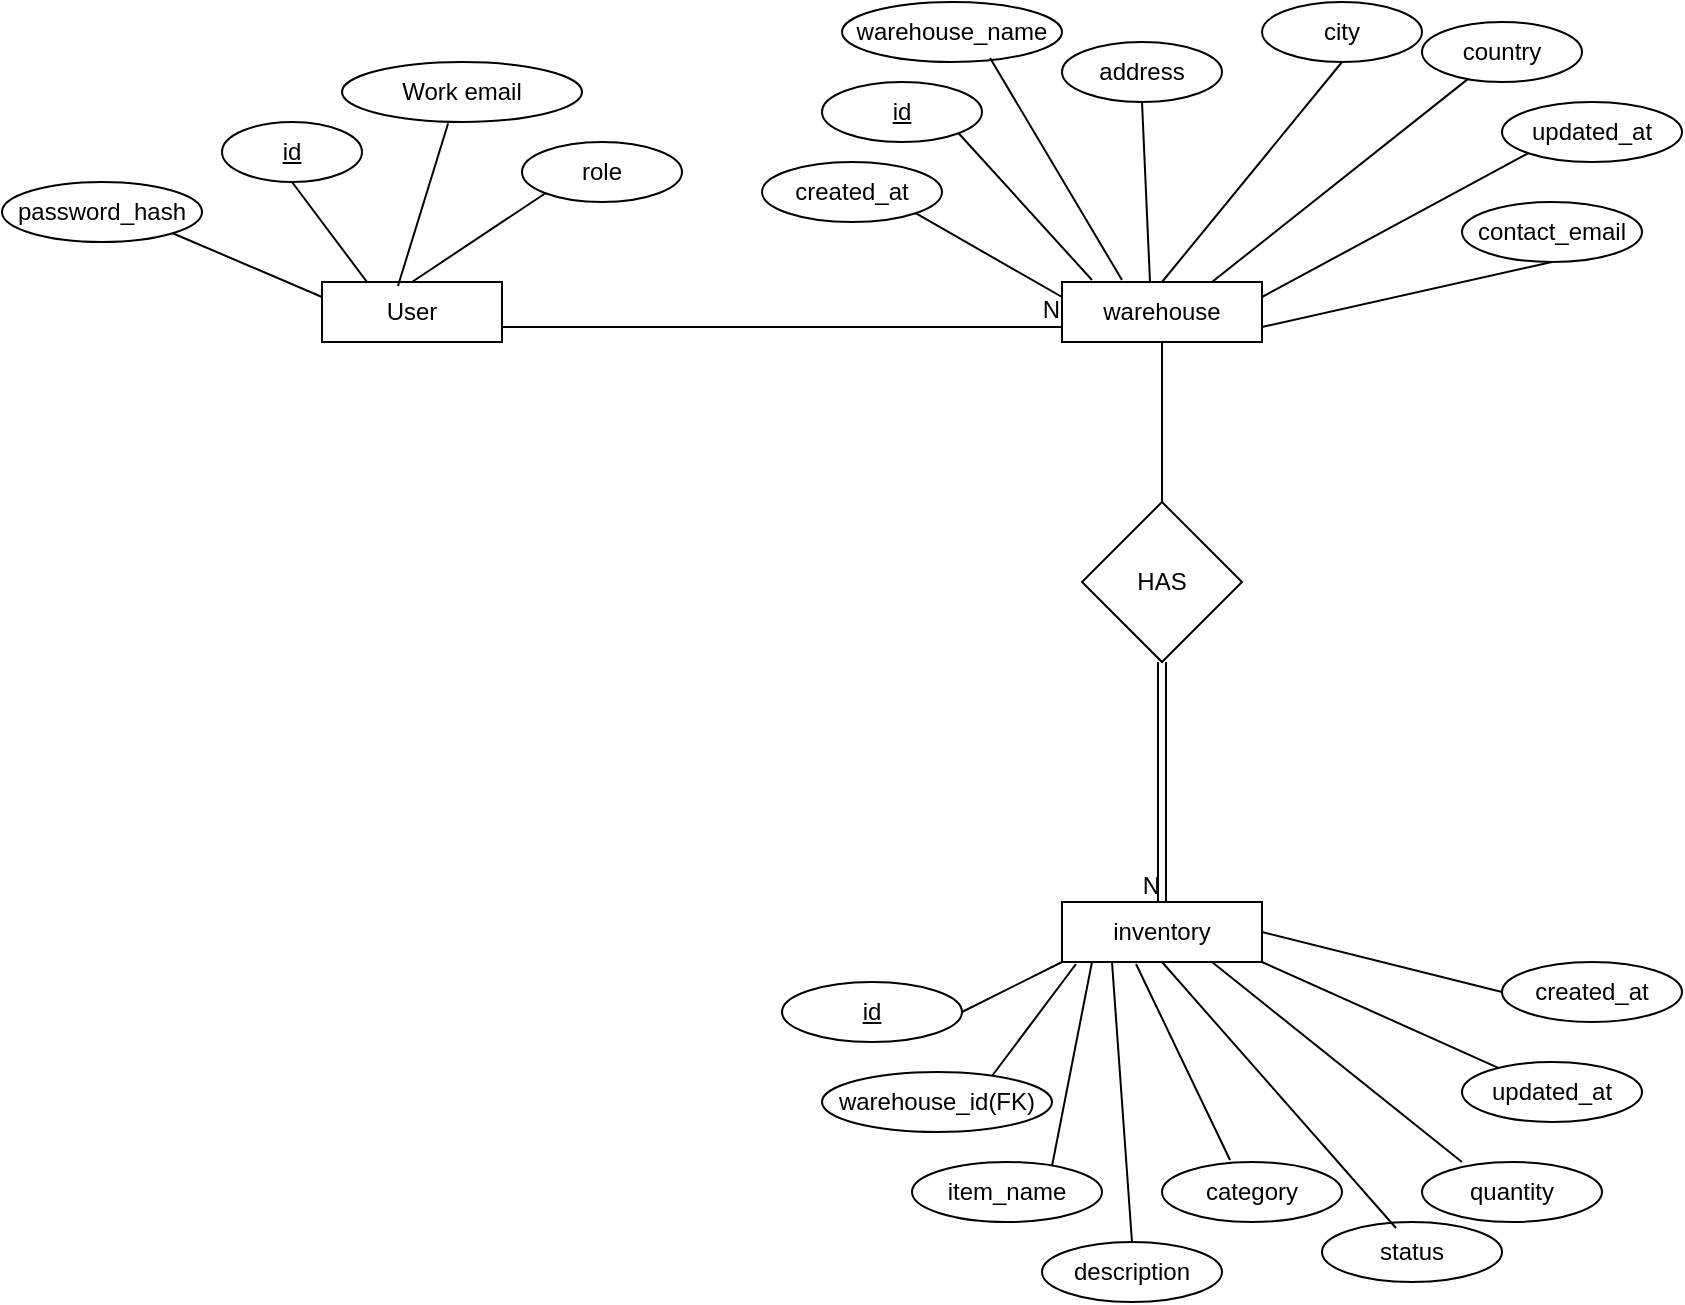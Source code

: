 <mxfile version="26.2.13">
  <diagram name="Page-1" id="QkoC3ZCWYQyTAq8dzKno">
    <mxGraphModel dx="2440" dy="972" grid="1" gridSize="10" guides="1" tooltips="1" connect="1" arrows="1" fold="1" page="1" pageScale="1" pageWidth="850" pageHeight="1100" math="0" shadow="0">
      <root>
        <mxCell id="0" />
        <mxCell id="1" parent="0" />
        <mxCell id="AbgDAxMGqx9XLMRd6471-1" value="User" style="rounded=0;whiteSpace=wrap;html=1;" vertex="1" parent="1">
          <mxGeometry x="-265" y="420" width="90" height="30" as="geometry" />
        </mxCell>
        <mxCell id="AbgDAxMGqx9XLMRd6471-2" value="&lt;u&gt;id&lt;/u&gt;" style="ellipse;whiteSpace=wrap;html=1;" vertex="1" parent="1">
          <mxGeometry x="-315" y="340" width="70" height="30" as="geometry" />
        </mxCell>
        <mxCell id="AbgDAxMGqx9XLMRd6471-3" value="Work email" style="ellipse;whiteSpace=wrap;html=1;" vertex="1" parent="1">
          <mxGeometry x="-255" y="310" width="120" height="30" as="geometry" />
        </mxCell>
        <mxCell id="AbgDAxMGqx9XLMRd6471-4" value="" style="endArrow=none;html=1;rounded=0;entryX=0.442;entryY=1.025;entryDx=0;entryDy=0;entryPerimeter=0;exitX=0.422;exitY=0.067;exitDx=0;exitDy=0;exitPerimeter=0;" edge="1" parent="1" source="AbgDAxMGqx9XLMRd6471-1" target="AbgDAxMGqx9XLMRd6471-3">
          <mxGeometry width="50" height="50" relative="1" as="geometry">
            <mxPoint x="-172" y="370" as="sourcePoint" />
            <mxPoint x="365" y="530" as="targetPoint" />
          </mxGeometry>
        </mxCell>
        <mxCell id="AbgDAxMGqx9XLMRd6471-5" value="" style="endArrow=none;html=1;rounded=0;entryX=0.5;entryY=1;entryDx=0;entryDy=0;exitX=0.25;exitY=0;exitDx=0;exitDy=0;" edge="1" parent="1" source="AbgDAxMGqx9XLMRd6471-1" target="AbgDAxMGqx9XLMRd6471-2">
          <mxGeometry width="50" height="50" relative="1" as="geometry">
            <mxPoint x="55" y="480" as="sourcePoint" />
            <mxPoint x="105" y="430" as="targetPoint" />
          </mxGeometry>
        </mxCell>
        <mxCell id="AbgDAxMGqx9XLMRd6471-6" value="role" style="ellipse;whiteSpace=wrap;html=1;" vertex="1" parent="1">
          <mxGeometry x="-165" y="350" width="80" height="30" as="geometry" />
        </mxCell>
        <mxCell id="AbgDAxMGqx9XLMRd6471-7" value="" style="endArrow=none;html=1;rounded=0;exitX=0.5;exitY=0;exitDx=0;exitDy=0;entryX=0;entryY=1;entryDx=0;entryDy=0;" edge="1" parent="1" source="AbgDAxMGqx9XLMRd6471-1" target="AbgDAxMGqx9XLMRd6471-6">
          <mxGeometry width="50" height="50" relative="1" as="geometry">
            <mxPoint x="-145" y="368" as="sourcePoint" />
            <mxPoint x="-75" y="340" as="targetPoint" />
          </mxGeometry>
        </mxCell>
        <mxCell id="AbgDAxMGqx9XLMRd6471-8" value="password_hash" style="ellipse;whiteSpace=wrap;html=1;" vertex="1" parent="1">
          <mxGeometry x="-425" y="370" width="100" height="30" as="geometry" />
        </mxCell>
        <mxCell id="AbgDAxMGqx9XLMRd6471-9" value="" style="endArrow=none;html=1;rounded=0;entryX=1;entryY=1;entryDx=0;entryDy=0;exitX=0;exitY=0.25;exitDx=0;exitDy=0;" edge="1" parent="1" source="AbgDAxMGqx9XLMRd6471-1" target="AbgDAxMGqx9XLMRd6471-8">
          <mxGeometry width="50" height="50" relative="1" as="geometry">
            <mxPoint x="-25" y="480" as="sourcePoint" />
            <mxPoint x="25" y="430" as="targetPoint" />
          </mxGeometry>
        </mxCell>
        <mxCell id="AbgDAxMGqx9XLMRd6471-10" value="warehouse" style="rounded=0;whiteSpace=wrap;html=1;" vertex="1" parent="1">
          <mxGeometry x="105" y="420" width="100" height="30" as="geometry" />
        </mxCell>
        <mxCell id="AbgDAxMGqx9XLMRd6471-13" value="inventory" style="rounded=0;whiteSpace=wrap;html=1;" vertex="1" parent="1">
          <mxGeometry x="105" y="730" width="100" height="30" as="geometry" />
        </mxCell>
        <mxCell id="AbgDAxMGqx9XLMRd6471-16" value="&lt;u&gt;id&lt;/u&gt;" style="ellipse;whiteSpace=wrap;html=1;" vertex="1" parent="1">
          <mxGeometry x="-15" y="320" width="80" height="30" as="geometry" />
        </mxCell>
        <mxCell id="AbgDAxMGqx9XLMRd6471-17" value="&lt;u&gt;id&lt;/u&gt;" style="ellipse;whiteSpace=wrap;html=1;" vertex="1" parent="1">
          <mxGeometry x="-35" y="770" width="90" height="30" as="geometry" />
        </mxCell>
        <mxCell id="AbgDAxMGqx9XLMRd6471-18" value="country" style="ellipse;whiteSpace=wrap;html=1;" vertex="1" parent="1">
          <mxGeometry x="285" y="290" width="80" height="30" as="geometry" />
        </mxCell>
        <mxCell id="AbgDAxMGqx9XLMRd6471-19" value="city" style="ellipse;whiteSpace=wrap;html=1;" vertex="1" parent="1">
          <mxGeometry x="205" y="280" width="80" height="30" as="geometry" />
        </mxCell>
        <mxCell id="AbgDAxMGqx9XLMRd6471-20" value="address" style="ellipse;whiteSpace=wrap;html=1;" vertex="1" parent="1">
          <mxGeometry x="105" y="300" width="80" height="30" as="geometry" />
        </mxCell>
        <mxCell id="AbgDAxMGqx9XLMRd6471-21" value="warehouse_name" style="ellipse;whiteSpace=wrap;html=1;" vertex="1" parent="1">
          <mxGeometry x="-5" y="280" width="110" height="30" as="geometry" />
        </mxCell>
        <mxCell id="AbgDAxMGqx9XLMRd6471-23" value="updated_at" style="ellipse;whiteSpace=wrap;html=1;" vertex="1" parent="1">
          <mxGeometry x="325" y="330" width="90" height="30" as="geometry" />
        </mxCell>
        <mxCell id="AbgDAxMGqx9XLMRd6471-24" value="created_at" style="ellipse;whiteSpace=wrap;html=1;" vertex="1" parent="1">
          <mxGeometry x="-45" y="360" width="90" height="30" as="geometry" />
        </mxCell>
        <mxCell id="AbgDAxMGqx9XLMRd6471-25" value="contact_email" style="ellipse;whiteSpace=wrap;html=1;" vertex="1" parent="1">
          <mxGeometry x="305" y="380" width="90" height="30" as="geometry" />
        </mxCell>
        <mxCell id="AbgDAxMGqx9XLMRd6471-26" value="" style="endArrow=none;html=1;rounded=0;exitX=0.75;exitY=0;exitDx=0;exitDy=0;" edge="1" parent="1" source="AbgDAxMGqx9XLMRd6471-10" target="AbgDAxMGqx9XLMRd6471-18">
          <mxGeometry width="50" height="50" relative="1" as="geometry">
            <mxPoint x="-5" y="500" as="sourcePoint" />
            <mxPoint x="45" y="450" as="targetPoint" />
          </mxGeometry>
        </mxCell>
        <mxCell id="AbgDAxMGqx9XLMRd6471-27" value="" style="endArrow=none;html=1;rounded=0;entryX=0.5;entryY=1;entryDx=0;entryDy=0;exitX=0.5;exitY=0;exitDx=0;exitDy=0;" edge="1" parent="1" source="AbgDAxMGqx9XLMRd6471-10" target="AbgDAxMGqx9XLMRd6471-19">
          <mxGeometry width="50" height="50" relative="1" as="geometry">
            <mxPoint x="-5" y="500" as="sourcePoint" />
            <mxPoint x="245" y="320" as="targetPoint" />
          </mxGeometry>
        </mxCell>
        <mxCell id="AbgDAxMGqx9XLMRd6471-28" value="" style="endArrow=none;html=1;rounded=0;entryX=0.5;entryY=1;entryDx=0;entryDy=0;exitX=0.44;exitY=0;exitDx=0;exitDy=0;exitPerimeter=0;" edge="1" parent="1" source="AbgDAxMGqx9XLMRd6471-10" target="AbgDAxMGqx9XLMRd6471-20">
          <mxGeometry width="50" height="50" relative="1" as="geometry">
            <mxPoint x="-5" y="500" as="sourcePoint" />
            <mxPoint x="45" y="450" as="targetPoint" />
          </mxGeometry>
        </mxCell>
        <mxCell id="AbgDAxMGqx9XLMRd6471-29" value="" style="endArrow=none;html=1;rounded=0;entryX=0.673;entryY=0.933;entryDx=0;entryDy=0;entryPerimeter=0;" edge="1" parent="1" target="AbgDAxMGqx9XLMRd6471-21">
          <mxGeometry width="50" height="50" relative="1" as="geometry">
            <mxPoint x="135" y="419" as="sourcePoint" />
            <mxPoint x="65" y="390" as="targetPoint" />
          </mxGeometry>
        </mxCell>
        <mxCell id="AbgDAxMGqx9XLMRd6471-30" value="" style="endArrow=none;html=1;rounded=0;entryX=1;entryY=1;entryDx=0;entryDy=0;exitX=0.15;exitY=-0.033;exitDx=0;exitDy=0;exitPerimeter=0;" edge="1" parent="1" source="AbgDAxMGqx9XLMRd6471-10" target="AbgDAxMGqx9XLMRd6471-16">
          <mxGeometry width="50" height="50" relative="1" as="geometry">
            <mxPoint x="-5" y="500" as="sourcePoint" />
            <mxPoint x="45" y="450" as="targetPoint" />
          </mxGeometry>
        </mxCell>
        <mxCell id="AbgDAxMGqx9XLMRd6471-31" value="" style="endArrow=none;html=1;rounded=0;entryX=1;entryY=1;entryDx=0;entryDy=0;exitX=0;exitY=0.25;exitDx=0;exitDy=0;" edge="1" parent="1" source="AbgDAxMGqx9XLMRd6471-10" target="AbgDAxMGqx9XLMRd6471-24">
          <mxGeometry width="50" height="50" relative="1" as="geometry">
            <mxPoint x="-5" y="500" as="sourcePoint" />
            <mxPoint x="45" y="450" as="targetPoint" />
          </mxGeometry>
        </mxCell>
        <mxCell id="AbgDAxMGqx9XLMRd6471-32" value="" style="endArrow=none;html=1;rounded=0;entryX=0.5;entryY=1;entryDx=0;entryDy=0;exitX=1;exitY=0.75;exitDx=0;exitDy=0;" edge="1" parent="1" source="AbgDAxMGqx9XLMRd6471-10" target="AbgDAxMGqx9XLMRd6471-25">
          <mxGeometry width="50" height="50" relative="1" as="geometry">
            <mxPoint x="-5" y="500" as="sourcePoint" />
            <mxPoint x="45" y="450" as="targetPoint" />
          </mxGeometry>
        </mxCell>
        <mxCell id="AbgDAxMGqx9XLMRd6471-33" value="" style="endArrow=none;html=1;rounded=0;entryX=0;entryY=1;entryDx=0;entryDy=0;exitX=1;exitY=0.25;exitDx=0;exitDy=0;" edge="1" parent="1" source="AbgDAxMGqx9XLMRd6471-10" target="AbgDAxMGqx9XLMRd6471-23">
          <mxGeometry width="50" height="50" relative="1" as="geometry">
            <mxPoint x="-5" y="500" as="sourcePoint" />
            <mxPoint x="45" y="450" as="targetPoint" />
          </mxGeometry>
        </mxCell>
        <mxCell id="AbgDAxMGqx9XLMRd6471-42" value="warehouse_id(FK)" style="ellipse;whiteSpace=wrap;html=1;" vertex="1" parent="1">
          <mxGeometry x="-15" y="815" width="115" height="30" as="geometry" />
        </mxCell>
        <mxCell id="AbgDAxMGqx9XLMRd6471-43" value="item_name" style="ellipse;whiteSpace=wrap;html=1;" vertex="1" parent="1">
          <mxGeometry x="30" y="860" width="95" height="30" as="geometry" />
        </mxCell>
        <mxCell id="AbgDAxMGqx9XLMRd6471-44" value="category" style="ellipse;whiteSpace=wrap;html=1;" vertex="1" parent="1">
          <mxGeometry x="155" y="860" width="90" height="30" as="geometry" />
        </mxCell>
        <mxCell id="AbgDAxMGqx9XLMRd6471-45" value="quantity" style="ellipse;whiteSpace=wrap;html=1;" vertex="1" parent="1">
          <mxGeometry x="285" y="860" width="90" height="30" as="geometry" />
        </mxCell>
        <mxCell id="AbgDAxMGqx9XLMRd6471-46" value="status" style="ellipse;whiteSpace=wrap;html=1;" vertex="1" parent="1">
          <mxGeometry x="235" y="890" width="90" height="30" as="geometry" />
        </mxCell>
        <mxCell id="AbgDAxMGqx9XLMRd6471-47" value="created_at" style="ellipse;whiteSpace=wrap;html=1;" vertex="1" parent="1">
          <mxGeometry x="325" y="760" width="90" height="30" as="geometry" />
        </mxCell>
        <mxCell id="AbgDAxMGqx9XLMRd6471-49" value="updated_at" style="ellipse;whiteSpace=wrap;html=1;" vertex="1" parent="1">
          <mxGeometry x="305" y="810" width="90" height="30" as="geometry" />
        </mxCell>
        <mxCell id="AbgDAxMGqx9XLMRd6471-50" value="description" style="ellipse;whiteSpace=wrap;html=1;" vertex="1" parent="1">
          <mxGeometry x="95" y="900" width="90" height="30" as="geometry" />
        </mxCell>
        <mxCell id="AbgDAxMGqx9XLMRd6471-55" value="" style="endArrow=none;html=1;rounded=0;entryX=0;entryY=1;entryDx=0;entryDy=0;exitX=1;exitY=0.5;exitDx=0;exitDy=0;" edge="1" parent="1" source="AbgDAxMGqx9XLMRd6471-17" target="AbgDAxMGqx9XLMRd6471-13">
          <mxGeometry width="50" height="50" relative="1" as="geometry">
            <mxPoint x="35" y="780" as="sourcePoint" />
            <mxPoint x="85" y="730" as="targetPoint" />
          </mxGeometry>
        </mxCell>
        <mxCell id="AbgDAxMGqx9XLMRd6471-56" value="" style="endArrow=none;html=1;rounded=0;entryX=0.07;entryY=1.033;entryDx=0;entryDy=0;entryPerimeter=0;exitX=0.739;exitY=0.067;exitDx=0;exitDy=0;exitPerimeter=0;" edge="1" parent="1" source="AbgDAxMGqx9XLMRd6471-42" target="AbgDAxMGqx9XLMRd6471-13">
          <mxGeometry width="50" height="50" relative="1" as="geometry">
            <mxPoint x="35" y="780" as="sourcePoint" />
            <mxPoint x="85" y="730" as="targetPoint" />
          </mxGeometry>
        </mxCell>
        <mxCell id="AbgDAxMGqx9XLMRd6471-57" value="" style="endArrow=none;html=1;rounded=0;entryX=0.15;entryY=1;entryDx=0;entryDy=0;entryPerimeter=0;exitX=0.737;exitY=0.067;exitDx=0;exitDy=0;exitPerimeter=0;" edge="1" parent="1" source="AbgDAxMGqx9XLMRd6471-43" target="AbgDAxMGqx9XLMRd6471-13">
          <mxGeometry width="50" height="50" relative="1" as="geometry">
            <mxPoint x="105" y="850" as="sourcePoint" />
            <mxPoint x="85" y="730" as="targetPoint" />
          </mxGeometry>
        </mxCell>
        <mxCell id="AbgDAxMGqx9XLMRd6471-58" value="" style="endArrow=none;html=1;rounded=0;entryX=0.25;entryY=1;entryDx=0;entryDy=0;exitX=0.5;exitY=0;exitDx=0;exitDy=0;" edge="1" parent="1" source="AbgDAxMGqx9XLMRd6471-50" target="AbgDAxMGqx9XLMRd6471-13">
          <mxGeometry width="50" height="50" relative="1" as="geometry">
            <mxPoint x="35" y="780" as="sourcePoint" />
            <mxPoint x="85" y="730" as="targetPoint" />
          </mxGeometry>
        </mxCell>
        <mxCell id="AbgDAxMGqx9XLMRd6471-59" value="" style="endArrow=none;html=1;rounded=0;entryX=0.37;entryY=1.033;entryDx=0;entryDy=0;entryPerimeter=0;exitX=0.378;exitY=-0.033;exitDx=0;exitDy=0;exitPerimeter=0;" edge="1" parent="1" source="AbgDAxMGqx9XLMRd6471-44" target="AbgDAxMGqx9XLMRd6471-13">
          <mxGeometry width="50" height="50" relative="1" as="geometry">
            <mxPoint x="35" y="780" as="sourcePoint" />
            <mxPoint x="85" y="730" as="targetPoint" />
          </mxGeometry>
        </mxCell>
        <mxCell id="AbgDAxMGqx9XLMRd6471-60" value="" style="endArrow=none;html=1;rounded=0;entryX=0.5;entryY=1;entryDx=0;entryDy=0;exitX=0.411;exitY=0.1;exitDx=0;exitDy=0;exitPerimeter=0;" edge="1" parent="1" source="AbgDAxMGqx9XLMRd6471-46" target="AbgDAxMGqx9XLMRd6471-13">
          <mxGeometry width="50" height="50" relative="1" as="geometry">
            <mxPoint x="35" y="780" as="sourcePoint" />
            <mxPoint x="85" y="730" as="targetPoint" />
          </mxGeometry>
        </mxCell>
        <mxCell id="AbgDAxMGqx9XLMRd6471-61" value="" style="endArrow=none;html=1;rounded=0;entryX=0.75;entryY=1;entryDx=0;entryDy=0;exitX=0.222;exitY=0;exitDx=0;exitDy=0;exitPerimeter=0;" edge="1" parent="1" source="AbgDAxMGqx9XLMRd6471-45" target="AbgDAxMGqx9XLMRd6471-13">
          <mxGeometry width="50" height="50" relative="1" as="geometry">
            <mxPoint x="35" y="780" as="sourcePoint" />
            <mxPoint x="85" y="730" as="targetPoint" />
          </mxGeometry>
        </mxCell>
        <mxCell id="AbgDAxMGqx9XLMRd6471-62" value="" style="endArrow=none;html=1;rounded=0;entryX=1;entryY=1;entryDx=0;entryDy=0;" edge="1" parent="1" source="AbgDAxMGqx9XLMRd6471-49" target="AbgDAxMGqx9XLMRd6471-13">
          <mxGeometry width="50" height="50" relative="1" as="geometry">
            <mxPoint x="35" y="780" as="sourcePoint" />
            <mxPoint x="85" y="730" as="targetPoint" />
          </mxGeometry>
        </mxCell>
        <mxCell id="AbgDAxMGqx9XLMRd6471-63" value="" style="endArrow=none;html=1;rounded=0;entryX=1;entryY=0.5;entryDx=0;entryDy=0;exitX=0;exitY=0.5;exitDx=0;exitDy=0;" edge="1" parent="1" source="AbgDAxMGqx9XLMRd6471-47" target="AbgDAxMGqx9XLMRd6471-13">
          <mxGeometry width="50" height="50" relative="1" as="geometry">
            <mxPoint x="35" y="780" as="sourcePoint" />
            <mxPoint x="85" y="730" as="targetPoint" />
          </mxGeometry>
        </mxCell>
        <mxCell id="AbgDAxMGqx9XLMRd6471-11" value="HAS" style="rhombus;whiteSpace=wrap;html=1;" vertex="1" parent="1">
          <mxGeometry x="115" y="530" width="80" height="80" as="geometry" />
        </mxCell>
        <mxCell id="AbgDAxMGqx9XLMRd6471-69" value="" style="endArrow=none;html=1;rounded=0;entryX=0;entryY=0.75;entryDx=0;entryDy=0;exitX=1;exitY=0.75;exitDx=0;exitDy=0;" edge="1" parent="1" source="AbgDAxMGqx9XLMRd6471-1" target="AbgDAxMGqx9XLMRd6471-10">
          <mxGeometry relative="1" as="geometry">
            <mxPoint x="-125" y="434.5" as="sourcePoint" />
            <mxPoint x="35" y="434.5" as="targetPoint" />
          </mxGeometry>
        </mxCell>
        <mxCell id="AbgDAxMGqx9XLMRd6471-70" value="N" style="resizable=0;html=1;whiteSpace=wrap;align=right;verticalAlign=bottom;" connectable="0" vertex="1" parent="AbgDAxMGqx9XLMRd6471-69">
          <mxGeometry x="1" relative="1" as="geometry" />
        </mxCell>
        <mxCell id="AbgDAxMGqx9XLMRd6471-71" value="" style="shape=link;html=1;rounded=0;exitX=0.5;exitY=1;exitDx=0;exitDy=0;entryX=0.5;entryY=0;entryDx=0;entryDy=0;" edge="1" parent="1" source="AbgDAxMGqx9XLMRd6471-11" target="AbgDAxMGqx9XLMRd6471-13">
          <mxGeometry relative="1" as="geometry">
            <mxPoint x="-15" y="670" as="sourcePoint" />
            <mxPoint x="145" y="670" as="targetPoint" />
          </mxGeometry>
        </mxCell>
        <mxCell id="AbgDAxMGqx9XLMRd6471-72" value="N" style="resizable=0;html=1;whiteSpace=wrap;align=right;verticalAlign=bottom;" connectable="0" vertex="1" parent="AbgDAxMGqx9XLMRd6471-71">
          <mxGeometry x="1" relative="1" as="geometry" />
        </mxCell>
        <mxCell id="AbgDAxMGqx9XLMRd6471-75" value="" style="endArrow=none;html=1;rounded=0;exitX=0.5;exitY=1;exitDx=0;exitDy=0;entryX=0.5;entryY=0;entryDx=0;entryDy=0;" edge="1" parent="1" source="AbgDAxMGqx9XLMRd6471-10" target="AbgDAxMGqx9XLMRd6471-11">
          <mxGeometry relative="1" as="geometry">
            <mxPoint x="155" y="470" as="sourcePoint" />
            <mxPoint x="145" y="620" as="targetPoint" />
          </mxGeometry>
        </mxCell>
      </root>
    </mxGraphModel>
  </diagram>
</mxfile>
